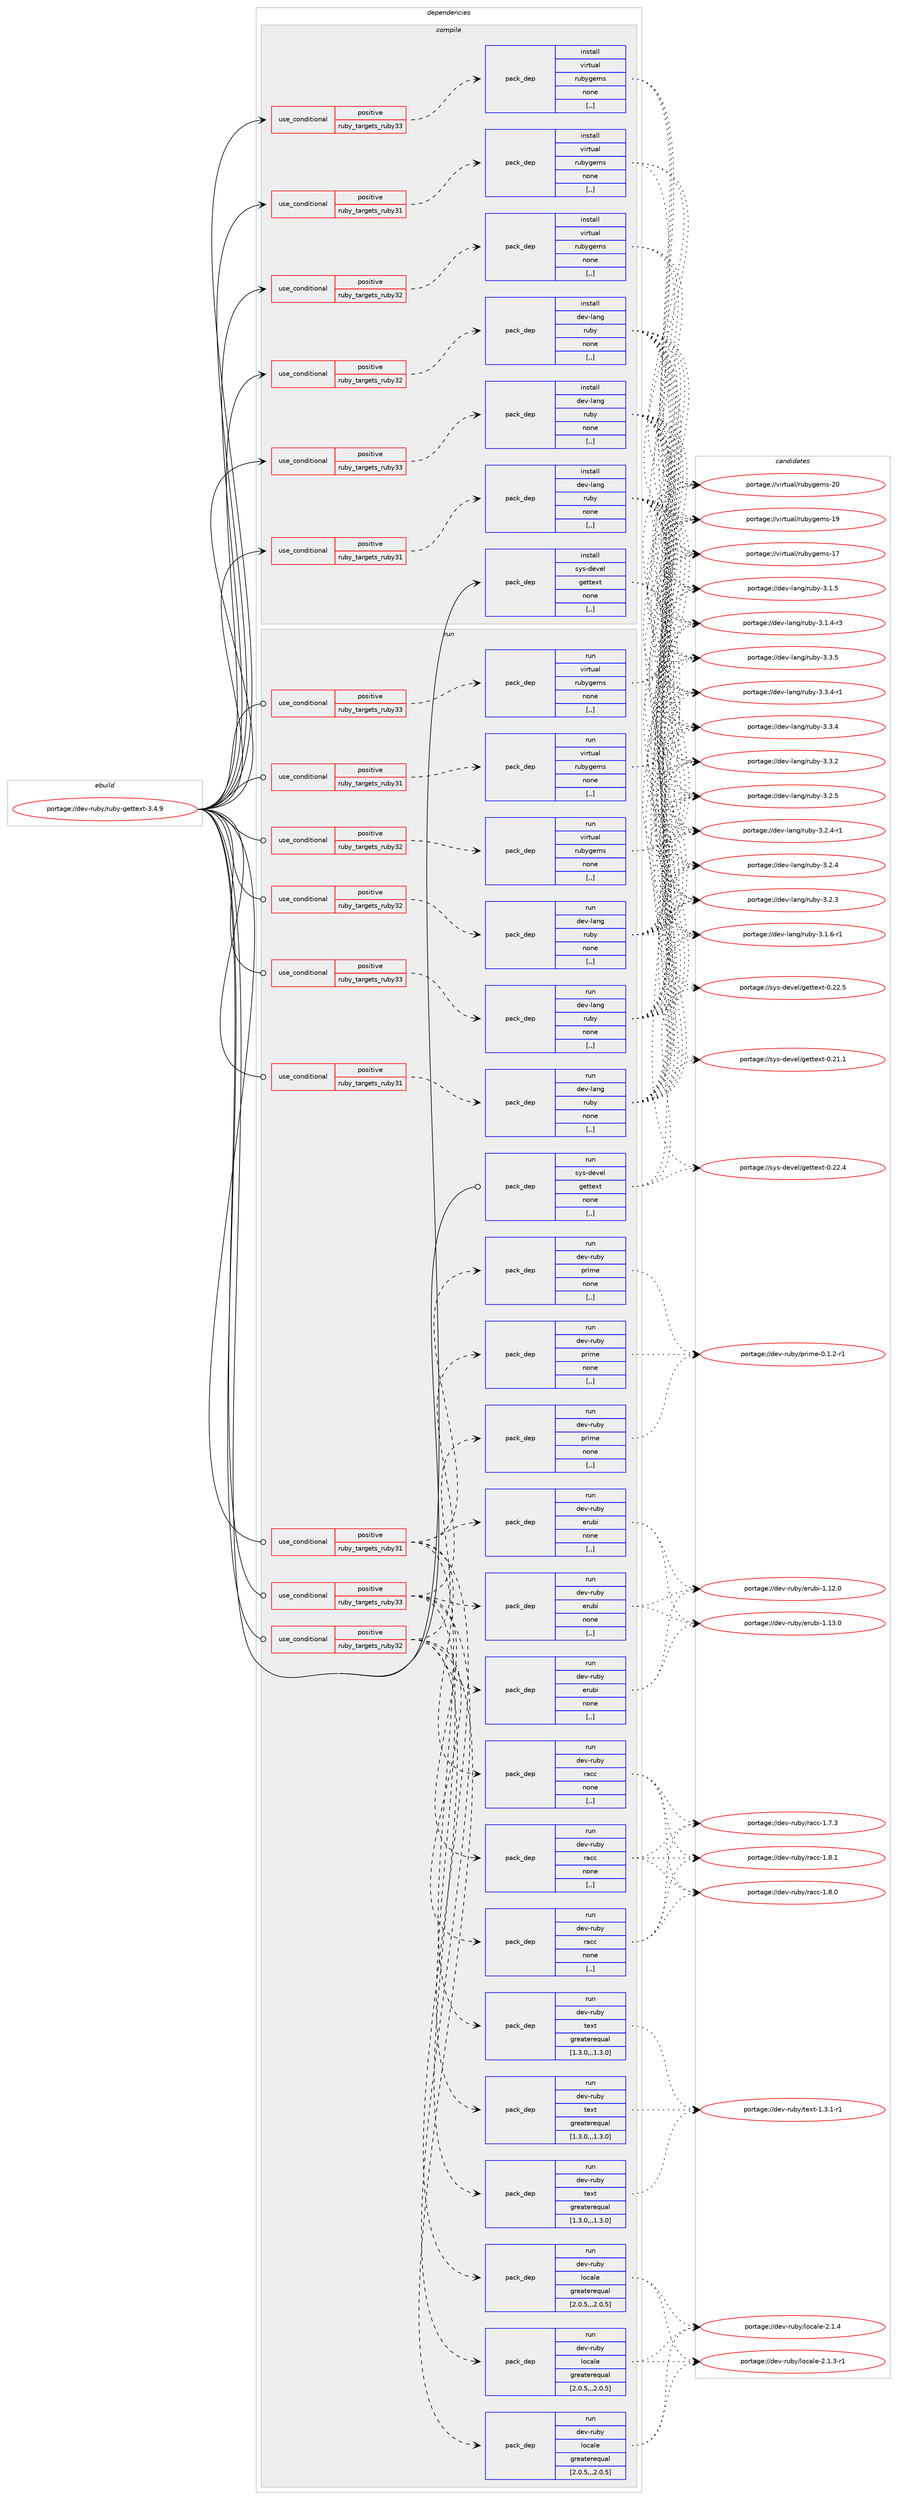 digraph prolog {

# *************
# Graph options
# *************

newrank=true;
concentrate=true;
compound=true;
graph [rankdir=LR,fontname=Helvetica,fontsize=10,ranksep=1.5];#, ranksep=2.5, nodesep=0.2];
edge  [arrowhead=vee];
node  [fontname=Helvetica,fontsize=10];

# **********
# The ebuild
# **********

subgraph cluster_leftcol {
color=gray;
label=<<i>ebuild</i>>;
id [label="portage://dev-ruby/ruby-gettext-3.4.9", color=red, width=4, href="../dev-ruby/ruby-gettext-3.4.9.svg"];
}

# ****************
# The dependencies
# ****************

subgraph cluster_midcol {
color=gray;
label=<<i>dependencies</i>>;
subgraph cluster_compile {
fillcolor="#eeeeee";
style=filled;
label=<<i>compile</i>>;
subgraph cond186578 {
dependency697122 [label=<<TABLE BORDER="0" CELLBORDER="1" CELLSPACING="0" CELLPADDING="4"><TR><TD ROWSPAN="3" CELLPADDING="10">use_conditional</TD></TR><TR><TD>positive</TD></TR><TR><TD>ruby_targets_ruby31</TD></TR></TABLE>>, shape=none, color=red];
subgraph pack505566 {
dependency697123 [label=<<TABLE BORDER="0" CELLBORDER="1" CELLSPACING="0" CELLPADDING="4" WIDTH="220"><TR><TD ROWSPAN="6" CELLPADDING="30">pack_dep</TD></TR><TR><TD WIDTH="110">install</TD></TR><TR><TD>dev-lang</TD></TR><TR><TD>ruby</TD></TR><TR><TD>none</TD></TR><TR><TD>[,,]</TD></TR></TABLE>>, shape=none, color=blue];
}
dependency697122:e -> dependency697123:w [weight=20,style="dashed",arrowhead="vee"];
}
id:e -> dependency697122:w [weight=20,style="solid",arrowhead="vee"];
subgraph cond186579 {
dependency697124 [label=<<TABLE BORDER="0" CELLBORDER="1" CELLSPACING="0" CELLPADDING="4"><TR><TD ROWSPAN="3" CELLPADDING="10">use_conditional</TD></TR><TR><TD>positive</TD></TR><TR><TD>ruby_targets_ruby31</TD></TR></TABLE>>, shape=none, color=red];
subgraph pack505567 {
dependency697125 [label=<<TABLE BORDER="0" CELLBORDER="1" CELLSPACING="0" CELLPADDING="4" WIDTH="220"><TR><TD ROWSPAN="6" CELLPADDING="30">pack_dep</TD></TR><TR><TD WIDTH="110">install</TD></TR><TR><TD>virtual</TD></TR><TR><TD>rubygems</TD></TR><TR><TD>none</TD></TR><TR><TD>[,,]</TD></TR></TABLE>>, shape=none, color=blue];
}
dependency697124:e -> dependency697125:w [weight=20,style="dashed",arrowhead="vee"];
}
id:e -> dependency697124:w [weight=20,style="solid",arrowhead="vee"];
subgraph cond186580 {
dependency697126 [label=<<TABLE BORDER="0" CELLBORDER="1" CELLSPACING="0" CELLPADDING="4"><TR><TD ROWSPAN="3" CELLPADDING="10">use_conditional</TD></TR><TR><TD>positive</TD></TR><TR><TD>ruby_targets_ruby32</TD></TR></TABLE>>, shape=none, color=red];
subgraph pack505568 {
dependency697127 [label=<<TABLE BORDER="0" CELLBORDER="1" CELLSPACING="0" CELLPADDING="4" WIDTH="220"><TR><TD ROWSPAN="6" CELLPADDING="30">pack_dep</TD></TR><TR><TD WIDTH="110">install</TD></TR><TR><TD>dev-lang</TD></TR><TR><TD>ruby</TD></TR><TR><TD>none</TD></TR><TR><TD>[,,]</TD></TR></TABLE>>, shape=none, color=blue];
}
dependency697126:e -> dependency697127:w [weight=20,style="dashed",arrowhead="vee"];
}
id:e -> dependency697126:w [weight=20,style="solid",arrowhead="vee"];
subgraph cond186581 {
dependency697128 [label=<<TABLE BORDER="0" CELLBORDER="1" CELLSPACING="0" CELLPADDING="4"><TR><TD ROWSPAN="3" CELLPADDING="10">use_conditional</TD></TR><TR><TD>positive</TD></TR><TR><TD>ruby_targets_ruby32</TD></TR></TABLE>>, shape=none, color=red];
subgraph pack505569 {
dependency697129 [label=<<TABLE BORDER="0" CELLBORDER="1" CELLSPACING="0" CELLPADDING="4" WIDTH="220"><TR><TD ROWSPAN="6" CELLPADDING="30">pack_dep</TD></TR><TR><TD WIDTH="110">install</TD></TR><TR><TD>virtual</TD></TR><TR><TD>rubygems</TD></TR><TR><TD>none</TD></TR><TR><TD>[,,]</TD></TR></TABLE>>, shape=none, color=blue];
}
dependency697128:e -> dependency697129:w [weight=20,style="dashed",arrowhead="vee"];
}
id:e -> dependency697128:w [weight=20,style="solid",arrowhead="vee"];
subgraph cond186582 {
dependency697130 [label=<<TABLE BORDER="0" CELLBORDER="1" CELLSPACING="0" CELLPADDING="4"><TR><TD ROWSPAN="3" CELLPADDING="10">use_conditional</TD></TR><TR><TD>positive</TD></TR><TR><TD>ruby_targets_ruby33</TD></TR></TABLE>>, shape=none, color=red];
subgraph pack505570 {
dependency697131 [label=<<TABLE BORDER="0" CELLBORDER="1" CELLSPACING="0" CELLPADDING="4" WIDTH="220"><TR><TD ROWSPAN="6" CELLPADDING="30">pack_dep</TD></TR><TR><TD WIDTH="110">install</TD></TR><TR><TD>dev-lang</TD></TR><TR><TD>ruby</TD></TR><TR><TD>none</TD></TR><TR><TD>[,,]</TD></TR></TABLE>>, shape=none, color=blue];
}
dependency697130:e -> dependency697131:w [weight=20,style="dashed",arrowhead="vee"];
}
id:e -> dependency697130:w [weight=20,style="solid",arrowhead="vee"];
subgraph cond186583 {
dependency697132 [label=<<TABLE BORDER="0" CELLBORDER="1" CELLSPACING="0" CELLPADDING="4"><TR><TD ROWSPAN="3" CELLPADDING="10">use_conditional</TD></TR><TR><TD>positive</TD></TR><TR><TD>ruby_targets_ruby33</TD></TR></TABLE>>, shape=none, color=red];
subgraph pack505571 {
dependency697133 [label=<<TABLE BORDER="0" CELLBORDER="1" CELLSPACING="0" CELLPADDING="4" WIDTH="220"><TR><TD ROWSPAN="6" CELLPADDING="30">pack_dep</TD></TR><TR><TD WIDTH="110">install</TD></TR><TR><TD>virtual</TD></TR><TR><TD>rubygems</TD></TR><TR><TD>none</TD></TR><TR><TD>[,,]</TD></TR></TABLE>>, shape=none, color=blue];
}
dependency697132:e -> dependency697133:w [weight=20,style="dashed",arrowhead="vee"];
}
id:e -> dependency697132:w [weight=20,style="solid",arrowhead="vee"];
subgraph pack505572 {
dependency697134 [label=<<TABLE BORDER="0" CELLBORDER="1" CELLSPACING="0" CELLPADDING="4" WIDTH="220"><TR><TD ROWSPAN="6" CELLPADDING="30">pack_dep</TD></TR><TR><TD WIDTH="110">install</TD></TR><TR><TD>sys-devel</TD></TR><TR><TD>gettext</TD></TR><TR><TD>none</TD></TR><TR><TD>[,,]</TD></TR></TABLE>>, shape=none, color=blue];
}
id:e -> dependency697134:w [weight=20,style="solid",arrowhead="vee"];
}
subgraph cluster_compileandrun {
fillcolor="#eeeeee";
style=filled;
label=<<i>compile and run</i>>;
}
subgraph cluster_run {
fillcolor="#eeeeee";
style=filled;
label=<<i>run</i>>;
subgraph cond186584 {
dependency697135 [label=<<TABLE BORDER="0" CELLBORDER="1" CELLSPACING="0" CELLPADDING="4"><TR><TD ROWSPAN="3" CELLPADDING="10">use_conditional</TD></TR><TR><TD>positive</TD></TR><TR><TD>ruby_targets_ruby31</TD></TR></TABLE>>, shape=none, color=red];
subgraph pack505573 {
dependency697136 [label=<<TABLE BORDER="0" CELLBORDER="1" CELLSPACING="0" CELLPADDING="4" WIDTH="220"><TR><TD ROWSPAN="6" CELLPADDING="30">pack_dep</TD></TR><TR><TD WIDTH="110">run</TD></TR><TR><TD>dev-lang</TD></TR><TR><TD>ruby</TD></TR><TR><TD>none</TD></TR><TR><TD>[,,]</TD></TR></TABLE>>, shape=none, color=blue];
}
dependency697135:e -> dependency697136:w [weight=20,style="dashed",arrowhead="vee"];
}
id:e -> dependency697135:w [weight=20,style="solid",arrowhead="odot"];
subgraph cond186585 {
dependency697137 [label=<<TABLE BORDER="0" CELLBORDER="1" CELLSPACING="0" CELLPADDING="4"><TR><TD ROWSPAN="3" CELLPADDING="10">use_conditional</TD></TR><TR><TD>positive</TD></TR><TR><TD>ruby_targets_ruby31</TD></TR></TABLE>>, shape=none, color=red];
subgraph pack505574 {
dependency697138 [label=<<TABLE BORDER="0" CELLBORDER="1" CELLSPACING="0" CELLPADDING="4" WIDTH="220"><TR><TD ROWSPAN="6" CELLPADDING="30">pack_dep</TD></TR><TR><TD WIDTH="110">run</TD></TR><TR><TD>dev-ruby</TD></TR><TR><TD>erubi</TD></TR><TR><TD>none</TD></TR><TR><TD>[,,]</TD></TR></TABLE>>, shape=none, color=blue];
}
dependency697137:e -> dependency697138:w [weight=20,style="dashed",arrowhead="vee"];
subgraph pack505575 {
dependency697139 [label=<<TABLE BORDER="0" CELLBORDER="1" CELLSPACING="0" CELLPADDING="4" WIDTH="220"><TR><TD ROWSPAN="6" CELLPADDING="30">pack_dep</TD></TR><TR><TD WIDTH="110">run</TD></TR><TR><TD>dev-ruby</TD></TR><TR><TD>locale</TD></TR><TR><TD>greaterequal</TD></TR><TR><TD>[2.0.5,,,2.0.5]</TD></TR></TABLE>>, shape=none, color=blue];
}
dependency697137:e -> dependency697139:w [weight=20,style="dashed",arrowhead="vee"];
subgraph pack505576 {
dependency697140 [label=<<TABLE BORDER="0" CELLBORDER="1" CELLSPACING="0" CELLPADDING="4" WIDTH="220"><TR><TD ROWSPAN="6" CELLPADDING="30">pack_dep</TD></TR><TR><TD WIDTH="110">run</TD></TR><TR><TD>dev-ruby</TD></TR><TR><TD>prime</TD></TR><TR><TD>none</TD></TR><TR><TD>[,,]</TD></TR></TABLE>>, shape=none, color=blue];
}
dependency697137:e -> dependency697140:w [weight=20,style="dashed",arrowhead="vee"];
subgraph pack505577 {
dependency697141 [label=<<TABLE BORDER="0" CELLBORDER="1" CELLSPACING="0" CELLPADDING="4" WIDTH="220"><TR><TD ROWSPAN="6" CELLPADDING="30">pack_dep</TD></TR><TR><TD WIDTH="110">run</TD></TR><TR><TD>dev-ruby</TD></TR><TR><TD>racc</TD></TR><TR><TD>none</TD></TR><TR><TD>[,,]</TD></TR></TABLE>>, shape=none, color=blue];
}
dependency697137:e -> dependency697141:w [weight=20,style="dashed",arrowhead="vee"];
subgraph pack505578 {
dependency697142 [label=<<TABLE BORDER="0" CELLBORDER="1" CELLSPACING="0" CELLPADDING="4" WIDTH="220"><TR><TD ROWSPAN="6" CELLPADDING="30">pack_dep</TD></TR><TR><TD WIDTH="110">run</TD></TR><TR><TD>dev-ruby</TD></TR><TR><TD>text</TD></TR><TR><TD>greaterequal</TD></TR><TR><TD>[1.3.0,,,1.3.0]</TD></TR></TABLE>>, shape=none, color=blue];
}
dependency697137:e -> dependency697142:w [weight=20,style="dashed",arrowhead="vee"];
}
id:e -> dependency697137:w [weight=20,style="solid",arrowhead="odot"];
subgraph cond186586 {
dependency697143 [label=<<TABLE BORDER="0" CELLBORDER="1" CELLSPACING="0" CELLPADDING="4"><TR><TD ROWSPAN="3" CELLPADDING="10">use_conditional</TD></TR><TR><TD>positive</TD></TR><TR><TD>ruby_targets_ruby31</TD></TR></TABLE>>, shape=none, color=red];
subgraph pack505579 {
dependency697144 [label=<<TABLE BORDER="0" CELLBORDER="1" CELLSPACING="0" CELLPADDING="4" WIDTH="220"><TR><TD ROWSPAN="6" CELLPADDING="30">pack_dep</TD></TR><TR><TD WIDTH="110">run</TD></TR><TR><TD>virtual</TD></TR><TR><TD>rubygems</TD></TR><TR><TD>none</TD></TR><TR><TD>[,,]</TD></TR></TABLE>>, shape=none, color=blue];
}
dependency697143:e -> dependency697144:w [weight=20,style="dashed",arrowhead="vee"];
}
id:e -> dependency697143:w [weight=20,style="solid",arrowhead="odot"];
subgraph cond186587 {
dependency697145 [label=<<TABLE BORDER="0" CELLBORDER="1" CELLSPACING="0" CELLPADDING="4"><TR><TD ROWSPAN="3" CELLPADDING="10">use_conditional</TD></TR><TR><TD>positive</TD></TR><TR><TD>ruby_targets_ruby32</TD></TR></TABLE>>, shape=none, color=red];
subgraph pack505580 {
dependency697146 [label=<<TABLE BORDER="0" CELLBORDER="1" CELLSPACING="0" CELLPADDING="4" WIDTH="220"><TR><TD ROWSPAN="6" CELLPADDING="30">pack_dep</TD></TR><TR><TD WIDTH="110">run</TD></TR><TR><TD>dev-lang</TD></TR><TR><TD>ruby</TD></TR><TR><TD>none</TD></TR><TR><TD>[,,]</TD></TR></TABLE>>, shape=none, color=blue];
}
dependency697145:e -> dependency697146:w [weight=20,style="dashed",arrowhead="vee"];
}
id:e -> dependency697145:w [weight=20,style="solid",arrowhead="odot"];
subgraph cond186588 {
dependency697147 [label=<<TABLE BORDER="0" CELLBORDER="1" CELLSPACING="0" CELLPADDING="4"><TR><TD ROWSPAN="3" CELLPADDING="10">use_conditional</TD></TR><TR><TD>positive</TD></TR><TR><TD>ruby_targets_ruby32</TD></TR></TABLE>>, shape=none, color=red];
subgraph pack505581 {
dependency697148 [label=<<TABLE BORDER="0" CELLBORDER="1" CELLSPACING="0" CELLPADDING="4" WIDTH="220"><TR><TD ROWSPAN="6" CELLPADDING="30">pack_dep</TD></TR><TR><TD WIDTH="110">run</TD></TR><TR><TD>dev-ruby</TD></TR><TR><TD>erubi</TD></TR><TR><TD>none</TD></TR><TR><TD>[,,]</TD></TR></TABLE>>, shape=none, color=blue];
}
dependency697147:e -> dependency697148:w [weight=20,style="dashed",arrowhead="vee"];
subgraph pack505582 {
dependency697149 [label=<<TABLE BORDER="0" CELLBORDER="1" CELLSPACING="0" CELLPADDING="4" WIDTH="220"><TR><TD ROWSPAN="6" CELLPADDING="30">pack_dep</TD></TR><TR><TD WIDTH="110">run</TD></TR><TR><TD>dev-ruby</TD></TR><TR><TD>locale</TD></TR><TR><TD>greaterequal</TD></TR><TR><TD>[2.0.5,,,2.0.5]</TD></TR></TABLE>>, shape=none, color=blue];
}
dependency697147:e -> dependency697149:w [weight=20,style="dashed",arrowhead="vee"];
subgraph pack505583 {
dependency697150 [label=<<TABLE BORDER="0" CELLBORDER="1" CELLSPACING="0" CELLPADDING="4" WIDTH="220"><TR><TD ROWSPAN="6" CELLPADDING="30">pack_dep</TD></TR><TR><TD WIDTH="110">run</TD></TR><TR><TD>dev-ruby</TD></TR><TR><TD>prime</TD></TR><TR><TD>none</TD></TR><TR><TD>[,,]</TD></TR></TABLE>>, shape=none, color=blue];
}
dependency697147:e -> dependency697150:w [weight=20,style="dashed",arrowhead="vee"];
subgraph pack505584 {
dependency697151 [label=<<TABLE BORDER="0" CELLBORDER="1" CELLSPACING="0" CELLPADDING="4" WIDTH="220"><TR><TD ROWSPAN="6" CELLPADDING="30">pack_dep</TD></TR><TR><TD WIDTH="110">run</TD></TR><TR><TD>dev-ruby</TD></TR><TR><TD>racc</TD></TR><TR><TD>none</TD></TR><TR><TD>[,,]</TD></TR></TABLE>>, shape=none, color=blue];
}
dependency697147:e -> dependency697151:w [weight=20,style="dashed",arrowhead="vee"];
subgraph pack505585 {
dependency697152 [label=<<TABLE BORDER="0" CELLBORDER="1" CELLSPACING="0" CELLPADDING="4" WIDTH="220"><TR><TD ROWSPAN="6" CELLPADDING="30">pack_dep</TD></TR><TR><TD WIDTH="110">run</TD></TR><TR><TD>dev-ruby</TD></TR><TR><TD>text</TD></TR><TR><TD>greaterequal</TD></TR><TR><TD>[1.3.0,,,1.3.0]</TD></TR></TABLE>>, shape=none, color=blue];
}
dependency697147:e -> dependency697152:w [weight=20,style="dashed",arrowhead="vee"];
}
id:e -> dependency697147:w [weight=20,style="solid",arrowhead="odot"];
subgraph cond186589 {
dependency697153 [label=<<TABLE BORDER="0" CELLBORDER="1" CELLSPACING="0" CELLPADDING="4"><TR><TD ROWSPAN="3" CELLPADDING="10">use_conditional</TD></TR><TR><TD>positive</TD></TR><TR><TD>ruby_targets_ruby32</TD></TR></TABLE>>, shape=none, color=red];
subgraph pack505586 {
dependency697154 [label=<<TABLE BORDER="0" CELLBORDER="1" CELLSPACING="0" CELLPADDING="4" WIDTH="220"><TR><TD ROWSPAN="6" CELLPADDING="30">pack_dep</TD></TR><TR><TD WIDTH="110">run</TD></TR><TR><TD>virtual</TD></TR><TR><TD>rubygems</TD></TR><TR><TD>none</TD></TR><TR><TD>[,,]</TD></TR></TABLE>>, shape=none, color=blue];
}
dependency697153:e -> dependency697154:w [weight=20,style="dashed",arrowhead="vee"];
}
id:e -> dependency697153:w [weight=20,style="solid",arrowhead="odot"];
subgraph cond186590 {
dependency697155 [label=<<TABLE BORDER="0" CELLBORDER="1" CELLSPACING="0" CELLPADDING="4"><TR><TD ROWSPAN="3" CELLPADDING="10">use_conditional</TD></TR><TR><TD>positive</TD></TR><TR><TD>ruby_targets_ruby33</TD></TR></TABLE>>, shape=none, color=red];
subgraph pack505587 {
dependency697156 [label=<<TABLE BORDER="0" CELLBORDER="1" CELLSPACING="0" CELLPADDING="4" WIDTH="220"><TR><TD ROWSPAN="6" CELLPADDING="30">pack_dep</TD></TR><TR><TD WIDTH="110">run</TD></TR><TR><TD>dev-lang</TD></TR><TR><TD>ruby</TD></TR><TR><TD>none</TD></TR><TR><TD>[,,]</TD></TR></TABLE>>, shape=none, color=blue];
}
dependency697155:e -> dependency697156:w [weight=20,style="dashed",arrowhead="vee"];
}
id:e -> dependency697155:w [weight=20,style="solid",arrowhead="odot"];
subgraph cond186591 {
dependency697157 [label=<<TABLE BORDER="0" CELLBORDER="1" CELLSPACING="0" CELLPADDING="4"><TR><TD ROWSPAN="3" CELLPADDING="10">use_conditional</TD></TR><TR><TD>positive</TD></TR><TR><TD>ruby_targets_ruby33</TD></TR></TABLE>>, shape=none, color=red];
subgraph pack505588 {
dependency697158 [label=<<TABLE BORDER="0" CELLBORDER="1" CELLSPACING="0" CELLPADDING="4" WIDTH="220"><TR><TD ROWSPAN="6" CELLPADDING="30">pack_dep</TD></TR><TR><TD WIDTH="110">run</TD></TR><TR><TD>dev-ruby</TD></TR><TR><TD>erubi</TD></TR><TR><TD>none</TD></TR><TR><TD>[,,]</TD></TR></TABLE>>, shape=none, color=blue];
}
dependency697157:e -> dependency697158:w [weight=20,style="dashed",arrowhead="vee"];
subgraph pack505589 {
dependency697159 [label=<<TABLE BORDER="0" CELLBORDER="1" CELLSPACING="0" CELLPADDING="4" WIDTH="220"><TR><TD ROWSPAN="6" CELLPADDING="30">pack_dep</TD></TR><TR><TD WIDTH="110">run</TD></TR><TR><TD>dev-ruby</TD></TR><TR><TD>locale</TD></TR><TR><TD>greaterequal</TD></TR><TR><TD>[2.0.5,,,2.0.5]</TD></TR></TABLE>>, shape=none, color=blue];
}
dependency697157:e -> dependency697159:w [weight=20,style="dashed",arrowhead="vee"];
subgraph pack505590 {
dependency697160 [label=<<TABLE BORDER="0" CELLBORDER="1" CELLSPACING="0" CELLPADDING="4" WIDTH="220"><TR><TD ROWSPAN="6" CELLPADDING="30">pack_dep</TD></TR><TR><TD WIDTH="110">run</TD></TR><TR><TD>dev-ruby</TD></TR><TR><TD>prime</TD></TR><TR><TD>none</TD></TR><TR><TD>[,,]</TD></TR></TABLE>>, shape=none, color=blue];
}
dependency697157:e -> dependency697160:w [weight=20,style="dashed",arrowhead="vee"];
subgraph pack505591 {
dependency697161 [label=<<TABLE BORDER="0" CELLBORDER="1" CELLSPACING="0" CELLPADDING="4" WIDTH="220"><TR><TD ROWSPAN="6" CELLPADDING="30">pack_dep</TD></TR><TR><TD WIDTH="110">run</TD></TR><TR><TD>dev-ruby</TD></TR><TR><TD>racc</TD></TR><TR><TD>none</TD></TR><TR><TD>[,,]</TD></TR></TABLE>>, shape=none, color=blue];
}
dependency697157:e -> dependency697161:w [weight=20,style="dashed",arrowhead="vee"];
subgraph pack505592 {
dependency697162 [label=<<TABLE BORDER="0" CELLBORDER="1" CELLSPACING="0" CELLPADDING="4" WIDTH="220"><TR><TD ROWSPAN="6" CELLPADDING="30">pack_dep</TD></TR><TR><TD WIDTH="110">run</TD></TR><TR><TD>dev-ruby</TD></TR><TR><TD>text</TD></TR><TR><TD>greaterequal</TD></TR><TR><TD>[1.3.0,,,1.3.0]</TD></TR></TABLE>>, shape=none, color=blue];
}
dependency697157:e -> dependency697162:w [weight=20,style="dashed",arrowhead="vee"];
}
id:e -> dependency697157:w [weight=20,style="solid",arrowhead="odot"];
subgraph cond186592 {
dependency697163 [label=<<TABLE BORDER="0" CELLBORDER="1" CELLSPACING="0" CELLPADDING="4"><TR><TD ROWSPAN="3" CELLPADDING="10">use_conditional</TD></TR><TR><TD>positive</TD></TR><TR><TD>ruby_targets_ruby33</TD></TR></TABLE>>, shape=none, color=red];
subgraph pack505593 {
dependency697164 [label=<<TABLE BORDER="0" CELLBORDER="1" CELLSPACING="0" CELLPADDING="4" WIDTH="220"><TR><TD ROWSPAN="6" CELLPADDING="30">pack_dep</TD></TR><TR><TD WIDTH="110">run</TD></TR><TR><TD>virtual</TD></TR><TR><TD>rubygems</TD></TR><TR><TD>none</TD></TR><TR><TD>[,,]</TD></TR></TABLE>>, shape=none, color=blue];
}
dependency697163:e -> dependency697164:w [weight=20,style="dashed",arrowhead="vee"];
}
id:e -> dependency697163:w [weight=20,style="solid",arrowhead="odot"];
subgraph pack505594 {
dependency697165 [label=<<TABLE BORDER="0" CELLBORDER="1" CELLSPACING="0" CELLPADDING="4" WIDTH="220"><TR><TD ROWSPAN="6" CELLPADDING="30">pack_dep</TD></TR><TR><TD WIDTH="110">run</TD></TR><TR><TD>sys-devel</TD></TR><TR><TD>gettext</TD></TR><TR><TD>none</TD></TR><TR><TD>[,,]</TD></TR></TABLE>>, shape=none, color=blue];
}
id:e -> dependency697165:w [weight=20,style="solid",arrowhead="odot"];
}
}

# **************
# The candidates
# **************

subgraph cluster_choices {
rank=same;
color=gray;
label=<<i>candidates</i>>;

subgraph choice505566 {
color=black;
nodesep=1;
choice10010111845108971101034711411798121455146514653 [label="portage://dev-lang/ruby-3.3.5", color=red, width=4,href="../dev-lang/ruby-3.3.5.svg"];
choice100101118451089711010347114117981214551465146524511449 [label="portage://dev-lang/ruby-3.3.4-r1", color=red, width=4,href="../dev-lang/ruby-3.3.4-r1.svg"];
choice10010111845108971101034711411798121455146514652 [label="portage://dev-lang/ruby-3.3.4", color=red, width=4,href="../dev-lang/ruby-3.3.4.svg"];
choice10010111845108971101034711411798121455146514650 [label="portage://dev-lang/ruby-3.3.2", color=red, width=4,href="../dev-lang/ruby-3.3.2.svg"];
choice10010111845108971101034711411798121455146504653 [label="portage://dev-lang/ruby-3.2.5", color=red, width=4,href="../dev-lang/ruby-3.2.5.svg"];
choice100101118451089711010347114117981214551465046524511449 [label="portage://dev-lang/ruby-3.2.4-r1", color=red, width=4,href="../dev-lang/ruby-3.2.4-r1.svg"];
choice10010111845108971101034711411798121455146504652 [label="portage://dev-lang/ruby-3.2.4", color=red, width=4,href="../dev-lang/ruby-3.2.4.svg"];
choice10010111845108971101034711411798121455146504651 [label="portage://dev-lang/ruby-3.2.3", color=red, width=4,href="../dev-lang/ruby-3.2.3.svg"];
choice100101118451089711010347114117981214551464946544511449 [label="portage://dev-lang/ruby-3.1.6-r1", color=red, width=4,href="../dev-lang/ruby-3.1.6-r1.svg"];
choice10010111845108971101034711411798121455146494653 [label="portage://dev-lang/ruby-3.1.5", color=red, width=4,href="../dev-lang/ruby-3.1.5.svg"];
choice100101118451089711010347114117981214551464946524511451 [label="portage://dev-lang/ruby-3.1.4-r3", color=red, width=4,href="../dev-lang/ruby-3.1.4-r3.svg"];
dependency697123:e -> choice10010111845108971101034711411798121455146514653:w [style=dotted,weight="100"];
dependency697123:e -> choice100101118451089711010347114117981214551465146524511449:w [style=dotted,weight="100"];
dependency697123:e -> choice10010111845108971101034711411798121455146514652:w [style=dotted,weight="100"];
dependency697123:e -> choice10010111845108971101034711411798121455146514650:w [style=dotted,weight="100"];
dependency697123:e -> choice10010111845108971101034711411798121455146504653:w [style=dotted,weight="100"];
dependency697123:e -> choice100101118451089711010347114117981214551465046524511449:w [style=dotted,weight="100"];
dependency697123:e -> choice10010111845108971101034711411798121455146504652:w [style=dotted,weight="100"];
dependency697123:e -> choice10010111845108971101034711411798121455146504651:w [style=dotted,weight="100"];
dependency697123:e -> choice100101118451089711010347114117981214551464946544511449:w [style=dotted,weight="100"];
dependency697123:e -> choice10010111845108971101034711411798121455146494653:w [style=dotted,weight="100"];
dependency697123:e -> choice100101118451089711010347114117981214551464946524511451:w [style=dotted,weight="100"];
}
subgraph choice505567 {
color=black;
nodesep=1;
choice118105114116117971084711411798121103101109115455048 [label="portage://virtual/rubygems-20", color=red, width=4,href="../virtual/rubygems-20.svg"];
choice118105114116117971084711411798121103101109115454957 [label="portage://virtual/rubygems-19", color=red, width=4,href="../virtual/rubygems-19.svg"];
choice118105114116117971084711411798121103101109115454955 [label="portage://virtual/rubygems-17", color=red, width=4,href="../virtual/rubygems-17.svg"];
dependency697125:e -> choice118105114116117971084711411798121103101109115455048:w [style=dotted,weight="100"];
dependency697125:e -> choice118105114116117971084711411798121103101109115454957:w [style=dotted,weight="100"];
dependency697125:e -> choice118105114116117971084711411798121103101109115454955:w [style=dotted,weight="100"];
}
subgraph choice505568 {
color=black;
nodesep=1;
choice10010111845108971101034711411798121455146514653 [label="portage://dev-lang/ruby-3.3.5", color=red, width=4,href="../dev-lang/ruby-3.3.5.svg"];
choice100101118451089711010347114117981214551465146524511449 [label="portage://dev-lang/ruby-3.3.4-r1", color=red, width=4,href="../dev-lang/ruby-3.3.4-r1.svg"];
choice10010111845108971101034711411798121455146514652 [label="portage://dev-lang/ruby-3.3.4", color=red, width=4,href="../dev-lang/ruby-3.3.4.svg"];
choice10010111845108971101034711411798121455146514650 [label="portage://dev-lang/ruby-3.3.2", color=red, width=4,href="../dev-lang/ruby-3.3.2.svg"];
choice10010111845108971101034711411798121455146504653 [label="portage://dev-lang/ruby-3.2.5", color=red, width=4,href="../dev-lang/ruby-3.2.5.svg"];
choice100101118451089711010347114117981214551465046524511449 [label="portage://dev-lang/ruby-3.2.4-r1", color=red, width=4,href="../dev-lang/ruby-3.2.4-r1.svg"];
choice10010111845108971101034711411798121455146504652 [label="portage://dev-lang/ruby-3.2.4", color=red, width=4,href="../dev-lang/ruby-3.2.4.svg"];
choice10010111845108971101034711411798121455146504651 [label="portage://dev-lang/ruby-3.2.3", color=red, width=4,href="../dev-lang/ruby-3.2.3.svg"];
choice100101118451089711010347114117981214551464946544511449 [label="portage://dev-lang/ruby-3.1.6-r1", color=red, width=4,href="../dev-lang/ruby-3.1.6-r1.svg"];
choice10010111845108971101034711411798121455146494653 [label="portage://dev-lang/ruby-3.1.5", color=red, width=4,href="../dev-lang/ruby-3.1.5.svg"];
choice100101118451089711010347114117981214551464946524511451 [label="portage://dev-lang/ruby-3.1.4-r3", color=red, width=4,href="../dev-lang/ruby-3.1.4-r3.svg"];
dependency697127:e -> choice10010111845108971101034711411798121455146514653:w [style=dotted,weight="100"];
dependency697127:e -> choice100101118451089711010347114117981214551465146524511449:w [style=dotted,weight="100"];
dependency697127:e -> choice10010111845108971101034711411798121455146514652:w [style=dotted,weight="100"];
dependency697127:e -> choice10010111845108971101034711411798121455146514650:w [style=dotted,weight="100"];
dependency697127:e -> choice10010111845108971101034711411798121455146504653:w [style=dotted,weight="100"];
dependency697127:e -> choice100101118451089711010347114117981214551465046524511449:w [style=dotted,weight="100"];
dependency697127:e -> choice10010111845108971101034711411798121455146504652:w [style=dotted,weight="100"];
dependency697127:e -> choice10010111845108971101034711411798121455146504651:w [style=dotted,weight="100"];
dependency697127:e -> choice100101118451089711010347114117981214551464946544511449:w [style=dotted,weight="100"];
dependency697127:e -> choice10010111845108971101034711411798121455146494653:w [style=dotted,weight="100"];
dependency697127:e -> choice100101118451089711010347114117981214551464946524511451:w [style=dotted,weight="100"];
}
subgraph choice505569 {
color=black;
nodesep=1;
choice118105114116117971084711411798121103101109115455048 [label="portage://virtual/rubygems-20", color=red, width=4,href="../virtual/rubygems-20.svg"];
choice118105114116117971084711411798121103101109115454957 [label="portage://virtual/rubygems-19", color=red, width=4,href="../virtual/rubygems-19.svg"];
choice118105114116117971084711411798121103101109115454955 [label="portage://virtual/rubygems-17", color=red, width=4,href="../virtual/rubygems-17.svg"];
dependency697129:e -> choice118105114116117971084711411798121103101109115455048:w [style=dotted,weight="100"];
dependency697129:e -> choice118105114116117971084711411798121103101109115454957:w [style=dotted,weight="100"];
dependency697129:e -> choice118105114116117971084711411798121103101109115454955:w [style=dotted,weight="100"];
}
subgraph choice505570 {
color=black;
nodesep=1;
choice10010111845108971101034711411798121455146514653 [label="portage://dev-lang/ruby-3.3.5", color=red, width=4,href="../dev-lang/ruby-3.3.5.svg"];
choice100101118451089711010347114117981214551465146524511449 [label="portage://dev-lang/ruby-3.3.4-r1", color=red, width=4,href="../dev-lang/ruby-3.3.4-r1.svg"];
choice10010111845108971101034711411798121455146514652 [label="portage://dev-lang/ruby-3.3.4", color=red, width=4,href="../dev-lang/ruby-3.3.4.svg"];
choice10010111845108971101034711411798121455146514650 [label="portage://dev-lang/ruby-3.3.2", color=red, width=4,href="../dev-lang/ruby-3.3.2.svg"];
choice10010111845108971101034711411798121455146504653 [label="portage://dev-lang/ruby-3.2.5", color=red, width=4,href="../dev-lang/ruby-3.2.5.svg"];
choice100101118451089711010347114117981214551465046524511449 [label="portage://dev-lang/ruby-3.2.4-r1", color=red, width=4,href="../dev-lang/ruby-3.2.4-r1.svg"];
choice10010111845108971101034711411798121455146504652 [label="portage://dev-lang/ruby-3.2.4", color=red, width=4,href="../dev-lang/ruby-3.2.4.svg"];
choice10010111845108971101034711411798121455146504651 [label="portage://dev-lang/ruby-3.2.3", color=red, width=4,href="../dev-lang/ruby-3.2.3.svg"];
choice100101118451089711010347114117981214551464946544511449 [label="portage://dev-lang/ruby-3.1.6-r1", color=red, width=4,href="../dev-lang/ruby-3.1.6-r1.svg"];
choice10010111845108971101034711411798121455146494653 [label="portage://dev-lang/ruby-3.1.5", color=red, width=4,href="../dev-lang/ruby-3.1.5.svg"];
choice100101118451089711010347114117981214551464946524511451 [label="portage://dev-lang/ruby-3.1.4-r3", color=red, width=4,href="../dev-lang/ruby-3.1.4-r3.svg"];
dependency697131:e -> choice10010111845108971101034711411798121455146514653:w [style=dotted,weight="100"];
dependency697131:e -> choice100101118451089711010347114117981214551465146524511449:w [style=dotted,weight="100"];
dependency697131:e -> choice10010111845108971101034711411798121455146514652:w [style=dotted,weight="100"];
dependency697131:e -> choice10010111845108971101034711411798121455146514650:w [style=dotted,weight="100"];
dependency697131:e -> choice10010111845108971101034711411798121455146504653:w [style=dotted,weight="100"];
dependency697131:e -> choice100101118451089711010347114117981214551465046524511449:w [style=dotted,weight="100"];
dependency697131:e -> choice10010111845108971101034711411798121455146504652:w [style=dotted,weight="100"];
dependency697131:e -> choice10010111845108971101034711411798121455146504651:w [style=dotted,weight="100"];
dependency697131:e -> choice100101118451089711010347114117981214551464946544511449:w [style=dotted,weight="100"];
dependency697131:e -> choice10010111845108971101034711411798121455146494653:w [style=dotted,weight="100"];
dependency697131:e -> choice100101118451089711010347114117981214551464946524511451:w [style=dotted,weight="100"];
}
subgraph choice505571 {
color=black;
nodesep=1;
choice118105114116117971084711411798121103101109115455048 [label="portage://virtual/rubygems-20", color=red, width=4,href="../virtual/rubygems-20.svg"];
choice118105114116117971084711411798121103101109115454957 [label="portage://virtual/rubygems-19", color=red, width=4,href="../virtual/rubygems-19.svg"];
choice118105114116117971084711411798121103101109115454955 [label="portage://virtual/rubygems-17", color=red, width=4,href="../virtual/rubygems-17.svg"];
dependency697133:e -> choice118105114116117971084711411798121103101109115455048:w [style=dotted,weight="100"];
dependency697133:e -> choice118105114116117971084711411798121103101109115454957:w [style=dotted,weight="100"];
dependency697133:e -> choice118105114116117971084711411798121103101109115454955:w [style=dotted,weight="100"];
}
subgraph choice505572 {
color=black;
nodesep=1;
choice115121115451001011181011084710310111611610112011645484650504653 [label="portage://sys-devel/gettext-0.22.5", color=red, width=4,href="../sys-devel/gettext-0.22.5.svg"];
choice115121115451001011181011084710310111611610112011645484650504652 [label="portage://sys-devel/gettext-0.22.4", color=red, width=4,href="../sys-devel/gettext-0.22.4.svg"];
choice115121115451001011181011084710310111611610112011645484650494649 [label="portage://sys-devel/gettext-0.21.1", color=red, width=4,href="../sys-devel/gettext-0.21.1.svg"];
dependency697134:e -> choice115121115451001011181011084710310111611610112011645484650504653:w [style=dotted,weight="100"];
dependency697134:e -> choice115121115451001011181011084710310111611610112011645484650504652:w [style=dotted,weight="100"];
dependency697134:e -> choice115121115451001011181011084710310111611610112011645484650494649:w [style=dotted,weight="100"];
}
subgraph choice505573 {
color=black;
nodesep=1;
choice10010111845108971101034711411798121455146514653 [label="portage://dev-lang/ruby-3.3.5", color=red, width=4,href="../dev-lang/ruby-3.3.5.svg"];
choice100101118451089711010347114117981214551465146524511449 [label="portage://dev-lang/ruby-3.3.4-r1", color=red, width=4,href="../dev-lang/ruby-3.3.4-r1.svg"];
choice10010111845108971101034711411798121455146514652 [label="portage://dev-lang/ruby-3.3.4", color=red, width=4,href="../dev-lang/ruby-3.3.4.svg"];
choice10010111845108971101034711411798121455146514650 [label="portage://dev-lang/ruby-3.3.2", color=red, width=4,href="../dev-lang/ruby-3.3.2.svg"];
choice10010111845108971101034711411798121455146504653 [label="portage://dev-lang/ruby-3.2.5", color=red, width=4,href="../dev-lang/ruby-3.2.5.svg"];
choice100101118451089711010347114117981214551465046524511449 [label="portage://dev-lang/ruby-3.2.4-r1", color=red, width=4,href="../dev-lang/ruby-3.2.4-r1.svg"];
choice10010111845108971101034711411798121455146504652 [label="portage://dev-lang/ruby-3.2.4", color=red, width=4,href="../dev-lang/ruby-3.2.4.svg"];
choice10010111845108971101034711411798121455146504651 [label="portage://dev-lang/ruby-3.2.3", color=red, width=4,href="../dev-lang/ruby-3.2.3.svg"];
choice100101118451089711010347114117981214551464946544511449 [label="portage://dev-lang/ruby-3.1.6-r1", color=red, width=4,href="../dev-lang/ruby-3.1.6-r1.svg"];
choice10010111845108971101034711411798121455146494653 [label="portage://dev-lang/ruby-3.1.5", color=red, width=4,href="../dev-lang/ruby-3.1.5.svg"];
choice100101118451089711010347114117981214551464946524511451 [label="portage://dev-lang/ruby-3.1.4-r3", color=red, width=4,href="../dev-lang/ruby-3.1.4-r3.svg"];
dependency697136:e -> choice10010111845108971101034711411798121455146514653:w [style=dotted,weight="100"];
dependency697136:e -> choice100101118451089711010347114117981214551465146524511449:w [style=dotted,weight="100"];
dependency697136:e -> choice10010111845108971101034711411798121455146514652:w [style=dotted,weight="100"];
dependency697136:e -> choice10010111845108971101034711411798121455146514650:w [style=dotted,weight="100"];
dependency697136:e -> choice10010111845108971101034711411798121455146504653:w [style=dotted,weight="100"];
dependency697136:e -> choice100101118451089711010347114117981214551465046524511449:w [style=dotted,weight="100"];
dependency697136:e -> choice10010111845108971101034711411798121455146504652:w [style=dotted,weight="100"];
dependency697136:e -> choice10010111845108971101034711411798121455146504651:w [style=dotted,weight="100"];
dependency697136:e -> choice100101118451089711010347114117981214551464946544511449:w [style=dotted,weight="100"];
dependency697136:e -> choice10010111845108971101034711411798121455146494653:w [style=dotted,weight="100"];
dependency697136:e -> choice100101118451089711010347114117981214551464946524511451:w [style=dotted,weight="100"];
}
subgraph choice505574 {
color=black;
nodesep=1;
choice1001011184511411798121471011141179810545494649514648 [label="portage://dev-ruby/erubi-1.13.0", color=red, width=4,href="../dev-ruby/erubi-1.13.0.svg"];
choice1001011184511411798121471011141179810545494649504648 [label="portage://dev-ruby/erubi-1.12.0", color=red, width=4,href="../dev-ruby/erubi-1.12.0.svg"];
dependency697138:e -> choice1001011184511411798121471011141179810545494649514648:w [style=dotted,weight="100"];
dependency697138:e -> choice1001011184511411798121471011141179810545494649504648:w [style=dotted,weight="100"];
}
subgraph choice505575 {
color=black;
nodesep=1;
choice1001011184511411798121471081119997108101455046494652 [label="portage://dev-ruby/locale-2.1.4", color=red, width=4,href="../dev-ruby/locale-2.1.4.svg"];
choice10010111845114117981214710811199971081014550464946514511449 [label="portage://dev-ruby/locale-2.1.3-r1", color=red, width=4,href="../dev-ruby/locale-2.1.3-r1.svg"];
dependency697139:e -> choice1001011184511411798121471081119997108101455046494652:w [style=dotted,weight="100"];
dependency697139:e -> choice10010111845114117981214710811199971081014550464946514511449:w [style=dotted,weight="100"];
}
subgraph choice505576 {
color=black;
nodesep=1;
choice1001011184511411798121471121141051091014548464946504511449 [label="portage://dev-ruby/prime-0.1.2-r1", color=red, width=4,href="../dev-ruby/prime-0.1.2-r1.svg"];
dependency697140:e -> choice1001011184511411798121471121141051091014548464946504511449:w [style=dotted,weight="100"];
}
subgraph choice505577 {
color=black;
nodesep=1;
choice100101118451141179812147114979999454946564649 [label="portage://dev-ruby/racc-1.8.1", color=red, width=4,href="../dev-ruby/racc-1.8.1.svg"];
choice100101118451141179812147114979999454946564648 [label="portage://dev-ruby/racc-1.8.0", color=red, width=4,href="../dev-ruby/racc-1.8.0.svg"];
choice100101118451141179812147114979999454946554651 [label="portage://dev-ruby/racc-1.7.3", color=red, width=4,href="../dev-ruby/racc-1.7.3.svg"];
dependency697141:e -> choice100101118451141179812147114979999454946564649:w [style=dotted,weight="100"];
dependency697141:e -> choice100101118451141179812147114979999454946564648:w [style=dotted,weight="100"];
dependency697141:e -> choice100101118451141179812147114979999454946554651:w [style=dotted,weight="100"];
}
subgraph choice505578 {
color=black;
nodesep=1;
choice1001011184511411798121471161011201164549465146494511449 [label="portage://dev-ruby/text-1.3.1-r1", color=red, width=4,href="../dev-ruby/text-1.3.1-r1.svg"];
dependency697142:e -> choice1001011184511411798121471161011201164549465146494511449:w [style=dotted,weight="100"];
}
subgraph choice505579 {
color=black;
nodesep=1;
choice118105114116117971084711411798121103101109115455048 [label="portage://virtual/rubygems-20", color=red, width=4,href="../virtual/rubygems-20.svg"];
choice118105114116117971084711411798121103101109115454957 [label="portage://virtual/rubygems-19", color=red, width=4,href="../virtual/rubygems-19.svg"];
choice118105114116117971084711411798121103101109115454955 [label="portage://virtual/rubygems-17", color=red, width=4,href="../virtual/rubygems-17.svg"];
dependency697144:e -> choice118105114116117971084711411798121103101109115455048:w [style=dotted,weight="100"];
dependency697144:e -> choice118105114116117971084711411798121103101109115454957:w [style=dotted,weight="100"];
dependency697144:e -> choice118105114116117971084711411798121103101109115454955:w [style=dotted,weight="100"];
}
subgraph choice505580 {
color=black;
nodesep=1;
choice10010111845108971101034711411798121455146514653 [label="portage://dev-lang/ruby-3.3.5", color=red, width=4,href="../dev-lang/ruby-3.3.5.svg"];
choice100101118451089711010347114117981214551465146524511449 [label="portage://dev-lang/ruby-3.3.4-r1", color=red, width=4,href="../dev-lang/ruby-3.3.4-r1.svg"];
choice10010111845108971101034711411798121455146514652 [label="portage://dev-lang/ruby-3.3.4", color=red, width=4,href="../dev-lang/ruby-3.3.4.svg"];
choice10010111845108971101034711411798121455146514650 [label="portage://dev-lang/ruby-3.3.2", color=red, width=4,href="../dev-lang/ruby-3.3.2.svg"];
choice10010111845108971101034711411798121455146504653 [label="portage://dev-lang/ruby-3.2.5", color=red, width=4,href="../dev-lang/ruby-3.2.5.svg"];
choice100101118451089711010347114117981214551465046524511449 [label="portage://dev-lang/ruby-3.2.4-r1", color=red, width=4,href="../dev-lang/ruby-3.2.4-r1.svg"];
choice10010111845108971101034711411798121455146504652 [label="portage://dev-lang/ruby-3.2.4", color=red, width=4,href="../dev-lang/ruby-3.2.4.svg"];
choice10010111845108971101034711411798121455146504651 [label="portage://dev-lang/ruby-3.2.3", color=red, width=4,href="../dev-lang/ruby-3.2.3.svg"];
choice100101118451089711010347114117981214551464946544511449 [label="portage://dev-lang/ruby-3.1.6-r1", color=red, width=4,href="../dev-lang/ruby-3.1.6-r1.svg"];
choice10010111845108971101034711411798121455146494653 [label="portage://dev-lang/ruby-3.1.5", color=red, width=4,href="../dev-lang/ruby-3.1.5.svg"];
choice100101118451089711010347114117981214551464946524511451 [label="portage://dev-lang/ruby-3.1.4-r3", color=red, width=4,href="../dev-lang/ruby-3.1.4-r3.svg"];
dependency697146:e -> choice10010111845108971101034711411798121455146514653:w [style=dotted,weight="100"];
dependency697146:e -> choice100101118451089711010347114117981214551465146524511449:w [style=dotted,weight="100"];
dependency697146:e -> choice10010111845108971101034711411798121455146514652:w [style=dotted,weight="100"];
dependency697146:e -> choice10010111845108971101034711411798121455146514650:w [style=dotted,weight="100"];
dependency697146:e -> choice10010111845108971101034711411798121455146504653:w [style=dotted,weight="100"];
dependency697146:e -> choice100101118451089711010347114117981214551465046524511449:w [style=dotted,weight="100"];
dependency697146:e -> choice10010111845108971101034711411798121455146504652:w [style=dotted,weight="100"];
dependency697146:e -> choice10010111845108971101034711411798121455146504651:w [style=dotted,weight="100"];
dependency697146:e -> choice100101118451089711010347114117981214551464946544511449:w [style=dotted,weight="100"];
dependency697146:e -> choice10010111845108971101034711411798121455146494653:w [style=dotted,weight="100"];
dependency697146:e -> choice100101118451089711010347114117981214551464946524511451:w [style=dotted,weight="100"];
}
subgraph choice505581 {
color=black;
nodesep=1;
choice1001011184511411798121471011141179810545494649514648 [label="portage://dev-ruby/erubi-1.13.0", color=red, width=4,href="../dev-ruby/erubi-1.13.0.svg"];
choice1001011184511411798121471011141179810545494649504648 [label="portage://dev-ruby/erubi-1.12.0", color=red, width=4,href="../dev-ruby/erubi-1.12.0.svg"];
dependency697148:e -> choice1001011184511411798121471011141179810545494649514648:w [style=dotted,weight="100"];
dependency697148:e -> choice1001011184511411798121471011141179810545494649504648:w [style=dotted,weight="100"];
}
subgraph choice505582 {
color=black;
nodesep=1;
choice1001011184511411798121471081119997108101455046494652 [label="portage://dev-ruby/locale-2.1.4", color=red, width=4,href="../dev-ruby/locale-2.1.4.svg"];
choice10010111845114117981214710811199971081014550464946514511449 [label="portage://dev-ruby/locale-2.1.3-r1", color=red, width=4,href="../dev-ruby/locale-2.1.3-r1.svg"];
dependency697149:e -> choice1001011184511411798121471081119997108101455046494652:w [style=dotted,weight="100"];
dependency697149:e -> choice10010111845114117981214710811199971081014550464946514511449:w [style=dotted,weight="100"];
}
subgraph choice505583 {
color=black;
nodesep=1;
choice1001011184511411798121471121141051091014548464946504511449 [label="portage://dev-ruby/prime-0.1.2-r1", color=red, width=4,href="../dev-ruby/prime-0.1.2-r1.svg"];
dependency697150:e -> choice1001011184511411798121471121141051091014548464946504511449:w [style=dotted,weight="100"];
}
subgraph choice505584 {
color=black;
nodesep=1;
choice100101118451141179812147114979999454946564649 [label="portage://dev-ruby/racc-1.8.1", color=red, width=4,href="../dev-ruby/racc-1.8.1.svg"];
choice100101118451141179812147114979999454946564648 [label="portage://dev-ruby/racc-1.8.0", color=red, width=4,href="../dev-ruby/racc-1.8.0.svg"];
choice100101118451141179812147114979999454946554651 [label="portage://dev-ruby/racc-1.7.3", color=red, width=4,href="../dev-ruby/racc-1.7.3.svg"];
dependency697151:e -> choice100101118451141179812147114979999454946564649:w [style=dotted,weight="100"];
dependency697151:e -> choice100101118451141179812147114979999454946564648:w [style=dotted,weight="100"];
dependency697151:e -> choice100101118451141179812147114979999454946554651:w [style=dotted,weight="100"];
}
subgraph choice505585 {
color=black;
nodesep=1;
choice1001011184511411798121471161011201164549465146494511449 [label="portage://dev-ruby/text-1.3.1-r1", color=red, width=4,href="../dev-ruby/text-1.3.1-r1.svg"];
dependency697152:e -> choice1001011184511411798121471161011201164549465146494511449:w [style=dotted,weight="100"];
}
subgraph choice505586 {
color=black;
nodesep=1;
choice118105114116117971084711411798121103101109115455048 [label="portage://virtual/rubygems-20", color=red, width=4,href="../virtual/rubygems-20.svg"];
choice118105114116117971084711411798121103101109115454957 [label="portage://virtual/rubygems-19", color=red, width=4,href="../virtual/rubygems-19.svg"];
choice118105114116117971084711411798121103101109115454955 [label="portage://virtual/rubygems-17", color=red, width=4,href="../virtual/rubygems-17.svg"];
dependency697154:e -> choice118105114116117971084711411798121103101109115455048:w [style=dotted,weight="100"];
dependency697154:e -> choice118105114116117971084711411798121103101109115454957:w [style=dotted,weight="100"];
dependency697154:e -> choice118105114116117971084711411798121103101109115454955:w [style=dotted,weight="100"];
}
subgraph choice505587 {
color=black;
nodesep=1;
choice10010111845108971101034711411798121455146514653 [label="portage://dev-lang/ruby-3.3.5", color=red, width=4,href="../dev-lang/ruby-3.3.5.svg"];
choice100101118451089711010347114117981214551465146524511449 [label="portage://dev-lang/ruby-3.3.4-r1", color=red, width=4,href="../dev-lang/ruby-3.3.4-r1.svg"];
choice10010111845108971101034711411798121455146514652 [label="portage://dev-lang/ruby-3.3.4", color=red, width=4,href="../dev-lang/ruby-3.3.4.svg"];
choice10010111845108971101034711411798121455146514650 [label="portage://dev-lang/ruby-3.3.2", color=red, width=4,href="../dev-lang/ruby-3.3.2.svg"];
choice10010111845108971101034711411798121455146504653 [label="portage://dev-lang/ruby-3.2.5", color=red, width=4,href="../dev-lang/ruby-3.2.5.svg"];
choice100101118451089711010347114117981214551465046524511449 [label="portage://dev-lang/ruby-3.2.4-r1", color=red, width=4,href="../dev-lang/ruby-3.2.4-r1.svg"];
choice10010111845108971101034711411798121455146504652 [label="portage://dev-lang/ruby-3.2.4", color=red, width=4,href="../dev-lang/ruby-3.2.4.svg"];
choice10010111845108971101034711411798121455146504651 [label="portage://dev-lang/ruby-3.2.3", color=red, width=4,href="../dev-lang/ruby-3.2.3.svg"];
choice100101118451089711010347114117981214551464946544511449 [label="portage://dev-lang/ruby-3.1.6-r1", color=red, width=4,href="../dev-lang/ruby-3.1.6-r1.svg"];
choice10010111845108971101034711411798121455146494653 [label="portage://dev-lang/ruby-3.1.5", color=red, width=4,href="../dev-lang/ruby-3.1.5.svg"];
choice100101118451089711010347114117981214551464946524511451 [label="portage://dev-lang/ruby-3.1.4-r3", color=red, width=4,href="../dev-lang/ruby-3.1.4-r3.svg"];
dependency697156:e -> choice10010111845108971101034711411798121455146514653:w [style=dotted,weight="100"];
dependency697156:e -> choice100101118451089711010347114117981214551465146524511449:w [style=dotted,weight="100"];
dependency697156:e -> choice10010111845108971101034711411798121455146514652:w [style=dotted,weight="100"];
dependency697156:e -> choice10010111845108971101034711411798121455146514650:w [style=dotted,weight="100"];
dependency697156:e -> choice10010111845108971101034711411798121455146504653:w [style=dotted,weight="100"];
dependency697156:e -> choice100101118451089711010347114117981214551465046524511449:w [style=dotted,weight="100"];
dependency697156:e -> choice10010111845108971101034711411798121455146504652:w [style=dotted,weight="100"];
dependency697156:e -> choice10010111845108971101034711411798121455146504651:w [style=dotted,weight="100"];
dependency697156:e -> choice100101118451089711010347114117981214551464946544511449:w [style=dotted,weight="100"];
dependency697156:e -> choice10010111845108971101034711411798121455146494653:w [style=dotted,weight="100"];
dependency697156:e -> choice100101118451089711010347114117981214551464946524511451:w [style=dotted,weight="100"];
}
subgraph choice505588 {
color=black;
nodesep=1;
choice1001011184511411798121471011141179810545494649514648 [label="portage://dev-ruby/erubi-1.13.0", color=red, width=4,href="../dev-ruby/erubi-1.13.0.svg"];
choice1001011184511411798121471011141179810545494649504648 [label="portage://dev-ruby/erubi-1.12.0", color=red, width=4,href="../dev-ruby/erubi-1.12.0.svg"];
dependency697158:e -> choice1001011184511411798121471011141179810545494649514648:w [style=dotted,weight="100"];
dependency697158:e -> choice1001011184511411798121471011141179810545494649504648:w [style=dotted,weight="100"];
}
subgraph choice505589 {
color=black;
nodesep=1;
choice1001011184511411798121471081119997108101455046494652 [label="portage://dev-ruby/locale-2.1.4", color=red, width=4,href="../dev-ruby/locale-2.1.4.svg"];
choice10010111845114117981214710811199971081014550464946514511449 [label="portage://dev-ruby/locale-2.1.3-r1", color=red, width=4,href="../dev-ruby/locale-2.1.3-r1.svg"];
dependency697159:e -> choice1001011184511411798121471081119997108101455046494652:w [style=dotted,weight="100"];
dependency697159:e -> choice10010111845114117981214710811199971081014550464946514511449:w [style=dotted,weight="100"];
}
subgraph choice505590 {
color=black;
nodesep=1;
choice1001011184511411798121471121141051091014548464946504511449 [label="portage://dev-ruby/prime-0.1.2-r1", color=red, width=4,href="../dev-ruby/prime-0.1.2-r1.svg"];
dependency697160:e -> choice1001011184511411798121471121141051091014548464946504511449:w [style=dotted,weight="100"];
}
subgraph choice505591 {
color=black;
nodesep=1;
choice100101118451141179812147114979999454946564649 [label="portage://dev-ruby/racc-1.8.1", color=red, width=4,href="../dev-ruby/racc-1.8.1.svg"];
choice100101118451141179812147114979999454946564648 [label="portage://dev-ruby/racc-1.8.0", color=red, width=4,href="../dev-ruby/racc-1.8.0.svg"];
choice100101118451141179812147114979999454946554651 [label="portage://dev-ruby/racc-1.7.3", color=red, width=4,href="../dev-ruby/racc-1.7.3.svg"];
dependency697161:e -> choice100101118451141179812147114979999454946564649:w [style=dotted,weight="100"];
dependency697161:e -> choice100101118451141179812147114979999454946564648:w [style=dotted,weight="100"];
dependency697161:e -> choice100101118451141179812147114979999454946554651:w [style=dotted,weight="100"];
}
subgraph choice505592 {
color=black;
nodesep=1;
choice1001011184511411798121471161011201164549465146494511449 [label="portage://dev-ruby/text-1.3.1-r1", color=red, width=4,href="../dev-ruby/text-1.3.1-r1.svg"];
dependency697162:e -> choice1001011184511411798121471161011201164549465146494511449:w [style=dotted,weight="100"];
}
subgraph choice505593 {
color=black;
nodesep=1;
choice118105114116117971084711411798121103101109115455048 [label="portage://virtual/rubygems-20", color=red, width=4,href="../virtual/rubygems-20.svg"];
choice118105114116117971084711411798121103101109115454957 [label="portage://virtual/rubygems-19", color=red, width=4,href="../virtual/rubygems-19.svg"];
choice118105114116117971084711411798121103101109115454955 [label="portage://virtual/rubygems-17", color=red, width=4,href="../virtual/rubygems-17.svg"];
dependency697164:e -> choice118105114116117971084711411798121103101109115455048:w [style=dotted,weight="100"];
dependency697164:e -> choice118105114116117971084711411798121103101109115454957:w [style=dotted,weight="100"];
dependency697164:e -> choice118105114116117971084711411798121103101109115454955:w [style=dotted,weight="100"];
}
subgraph choice505594 {
color=black;
nodesep=1;
choice115121115451001011181011084710310111611610112011645484650504653 [label="portage://sys-devel/gettext-0.22.5", color=red, width=4,href="../sys-devel/gettext-0.22.5.svg"];
choice115121115451001011181011084710310111611610112011645484650504652 [label="portage://sys-devel/gettext-0.22.4", color=red, width=4,href="../sys-devel/gettext-0.22.4.svg"];
choice115121115451001011181011084710310111611610112011645484650494649 [label="portage://sys-devel/gettext-0.21.1", color=red, width=4,href="../sys-devel/gettext-0.21.1.svg"];
dependency697165:e -> choice115121115451001011181011084710310111611610112011645484650504653:w [style=dotted,weight="100"];
dependency697165:e -> choice115121115451001011181011084710310111611610112011645484650504652:w [style=dotted,weight="100"];
dependency697165:e -> choice115121115451001011181011084710310111611610112011645484650494649:w [style=dotted,weight="100"];
}
}

}
